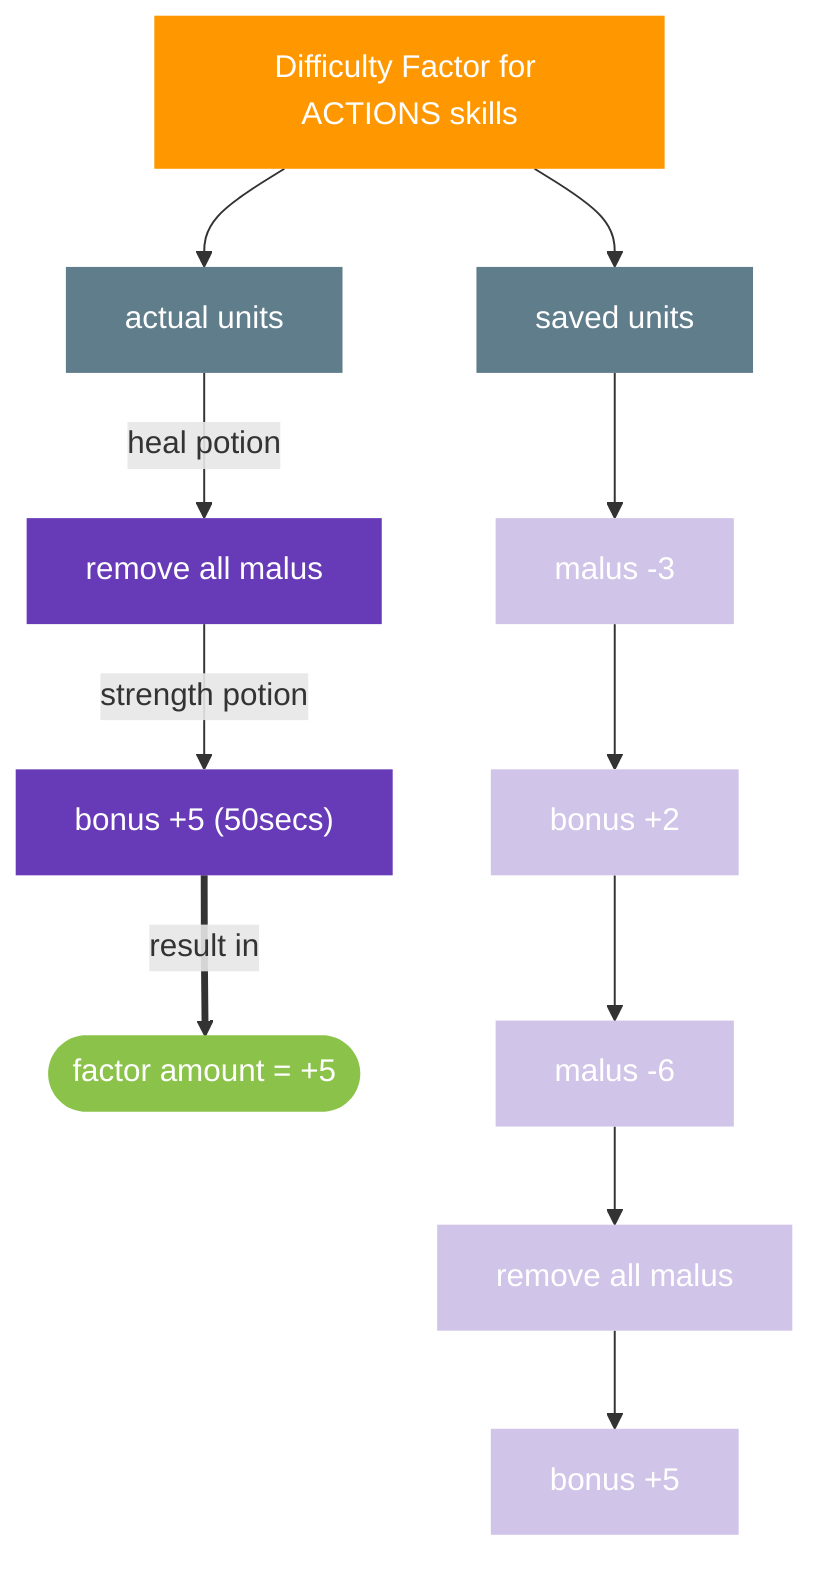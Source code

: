 graph TD
    s1[Difficulty Factor for ACTIONS skills]:::F
    s1 --> q1[actual units]:::S
    q1 -- heal potion --> s4["remove all malus"]:::U
    s4 -- strength potion --> s5["bonus +5 (50secs)"]:::U
    s5 == result in ==> r1([factor amount = +5]):::R
    s1 --> q2[saved units]:::S
    q2  --> ss1["malus -3"]:::SU
    ss1  --> ss2["bonus +2"]:::SU
    ss2  --> ss3["malus -6"]:::SU
    ss3  --> ss4["remove all malus"]:::SU
    ss4  --> ss5["bonus +5"]:::SU

classDef S fill:#607D8B,stroke-width:0px,color:#fff;
classDef F fill:#FF9800,stroke-width:0px,color:#fff;
classDef U fill:#673AB7,color:#fff,stroke-width:0px;
classDef R fill:#8BC34A,stroke-width:0px,color:#fff;
classDef SU fill:#D1C4E9,color:#fff,stroke-width:0px;